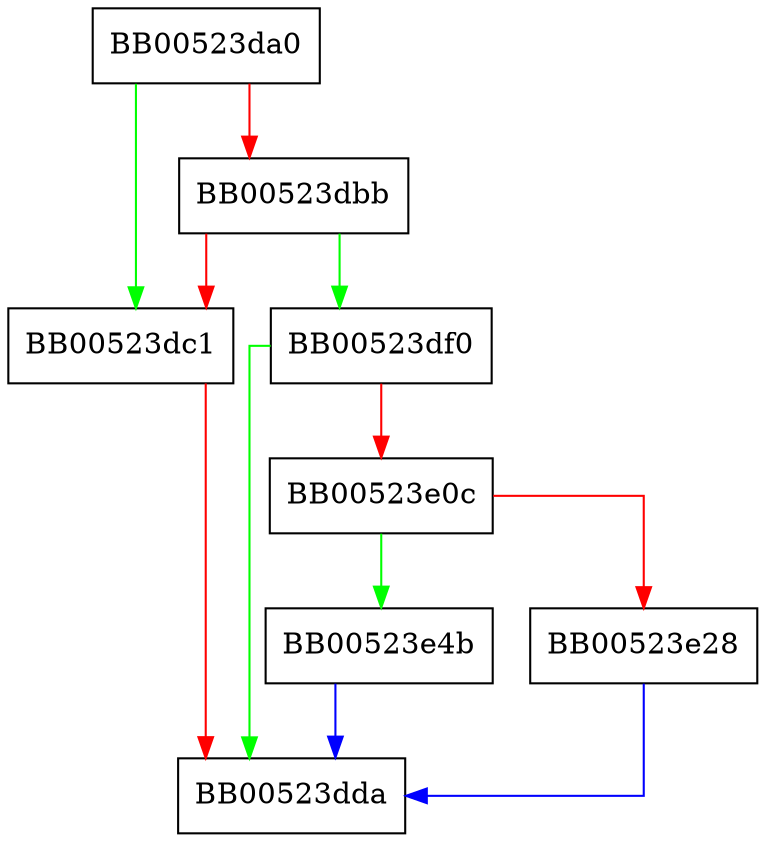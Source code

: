 digraph ASN1_item_i2d {
  node [shape="box"];
  graph [splines=ortho];
  BB00523da0 -> BB00523dc1 [color="green"];
  BB00523da0 -> BB00523dbb [color="red"];
  BB00523dbb -> BB00523df0 [color="green"];
  BB00523dbb -> BB00523dc1 [color="red"];
  BB00523dc1 -> BB00523dda [color="red"];
  BB00523df0 -> BB00523dda [color="green"];
  BB00523df0 -> BB00523e0c [color="red"];
  BB00523e0c -> BB00523e4b [color="green"];
  BB00523e0c -> BB00523e28 [color="red"];
  BB00523e28 -> BB00523dda [color="blue"];
  BB00523e4b -> BB00523dda [color="blue"];
}
